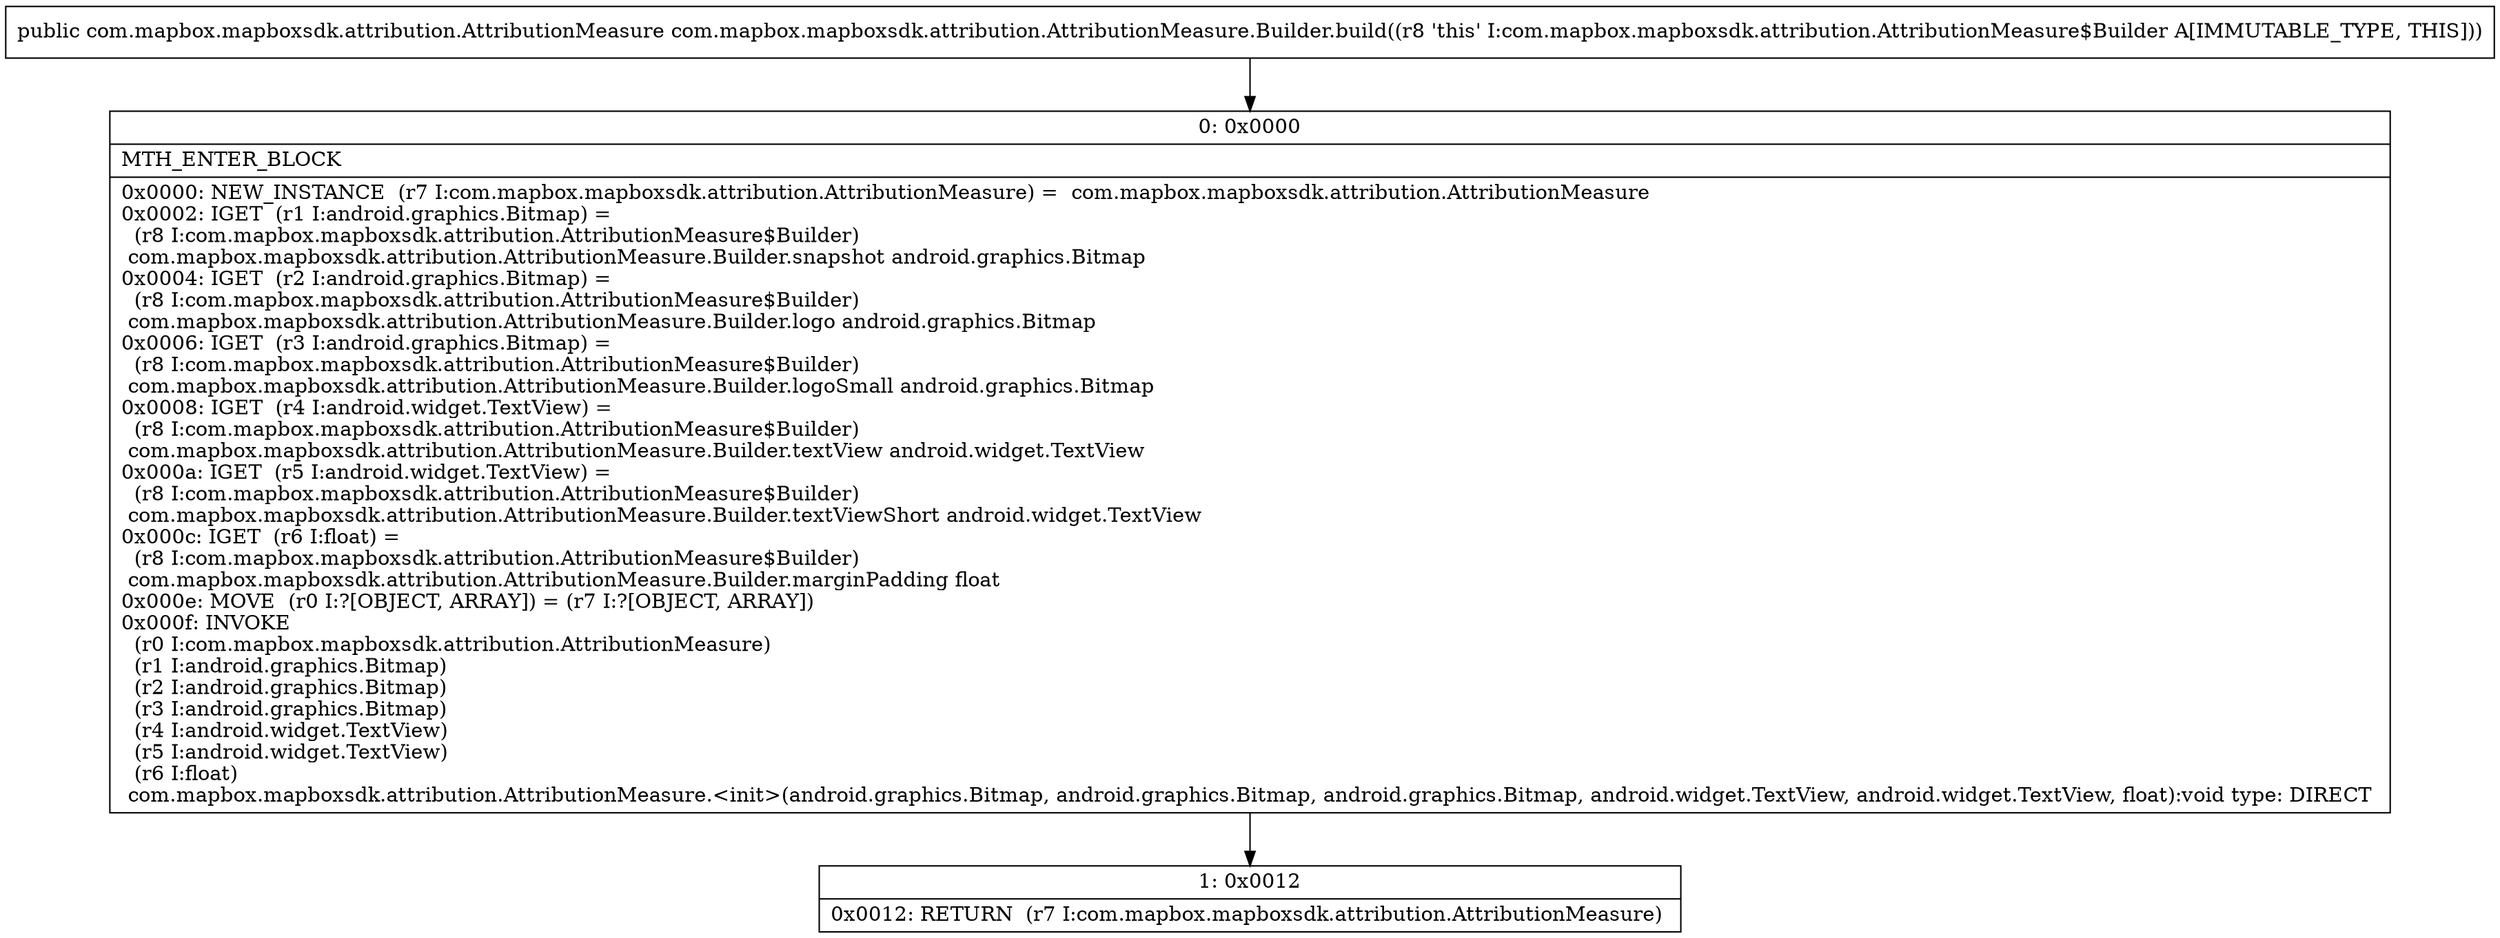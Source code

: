 digraph "CFG forcom.mapbox.mapboxsdk.attribution.AttributionMeasure.Builder.build()Lcom\/mapbox\/mapboxsdk\/attribution\/AttributionMeasure;" {
Node_0 [shape=record,label="{0\:\ 0x0000|MTH_ENTER_BLOCK\l|0x0000: NEW_INSTANCE  (r7 I:com.mapbox.mapboxsdk.attribution.AttributionMeasure) =  com.mapbox.mapboxsdk.attribution.AttributionMeasure \l0x0002: IGET  (r1 I:android.graphics.Bitmap) = \l  (r8 I:com.mapbox.mapboxsdk.attribution.AttributionMeasure$Builder)\l com.mapbox.mapboxsdk.attribution.AttributionMeasure.Builder.snapshot android.graphics.Bitmap \l0x0004: IGET  (r2 I:android.graphics.Bitmap) = \l  (r8 I:com.mapbox.mapboxsdk.attribution.AttributionMeasure$Builder)\l com.mapbox.mapboxsdk.attribution.AttributionMeasure.Builder.logo android.graphics.Bitmap \l0x0006: IGET  (r3 I:android.graphics.Bitmap) = \l  (r8 I:com.mapbox.mapboxsdk.attribution.AttributionMeasure$Builder)\l com.mapbox.mapboxsdk.attribution.AttributionMeasure.Builder.logoSmall android.graphics.Bitmap \l0x0008: IGET  (r4 I:android.widget.TextView) = \l  (r8 I:com.mapbox.mapboxsdk.attribution.AttributionMeasure$Builder)\l com.mapbox.mapboxsdk.attribution.AttributionMeasure.Builder.textView android.widget.TextView \l0x000a: IGET  (r5 I:android.widget.TextView) = \l  (r8 I:com.mapbox.mapboxsdk.attribution.AttributionMeasure$Builder)\l com.mapbox.mapboxsdk.attribution.AttributionMeasure.Builder.textViewShort android.widget.TextView \l0x000c: IGET  (r6 I:float) = \l  (r8 I:com.mapbox.mapboxsdk.attribution.AttributionMeasure$Builder)\l com.mapbox.mapboxsdk.attribution.AttributionMeasure.Builder.marginPadding float \l0x000e: MOVE  (r0 I:?[OBJECT, ARRAY]) = (r7 I:?[OBJECT, ARRAY]) \l0x000f: INVOKE  \l  (r0 I:com.mapbox.mapboxsdk.attribution.AttributionMeasure)\l  (r1 I:android.graphics.Bitmap)\l  (r2 I:android.graphics.Bitmap)\l  (r3 I:android.graphics.Bitmap)\l  (r4 I:android.widget.TextView)\l  (r5 I:android.widget.TextView)\l  (r6 I:float)\l com.mapbox.mapboxsdk.attribution.AttributionMeasure.\<init\>(android.graphics.Bitmap, android.graphics.Bitmap, android.graphics.Bitmap, android.widget.TextView, android.widget.TextView, float):void type: DIRECT \l}"];
Node_1 [shape=record,label="{1\:\ 0x0012|0x0012: RETURN  (r7 I:com.mapbox.mapboxsdk.attribution.AttributionMeasure) \l}"];
MethodNode[shape=record,label="{public com.mapbox.mapboxsdk.attribution.AttributionMeasure com.mapbox.mapboxsdk.attribution.AttributionMeasure.Builder.build((r8 'this' I:com.mapbox.mapboxsdk.attribution.AttributionMeasure$Builder A[IMMUTABLE_TYPE, THIS])) }"];
MethodNode -> Node_0;
Node_0 -> Node_1;
}

